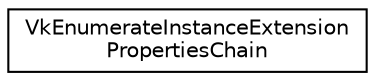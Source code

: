digraph "Graphical Class Hierarchy"
{
 // LATEX_PDF_SIZE
  edge [fontname="Helvetica",fontsize="10",labelfontname="Helvetica",labelfontsize="10"];
  node [fontname="Helvetica",fontsize="10",shape=record];
  rankdir="LR";
  Node0 [label="VkEnumerateInstanceExtension\lPropertiesChain",height=0.2,width=0.4,color="black", fillcolor="white", style="filled",URL="$dd/d01/structVkEnumerateInstanceExtensionPropertiesChain.html",tooltip=" "];
}
